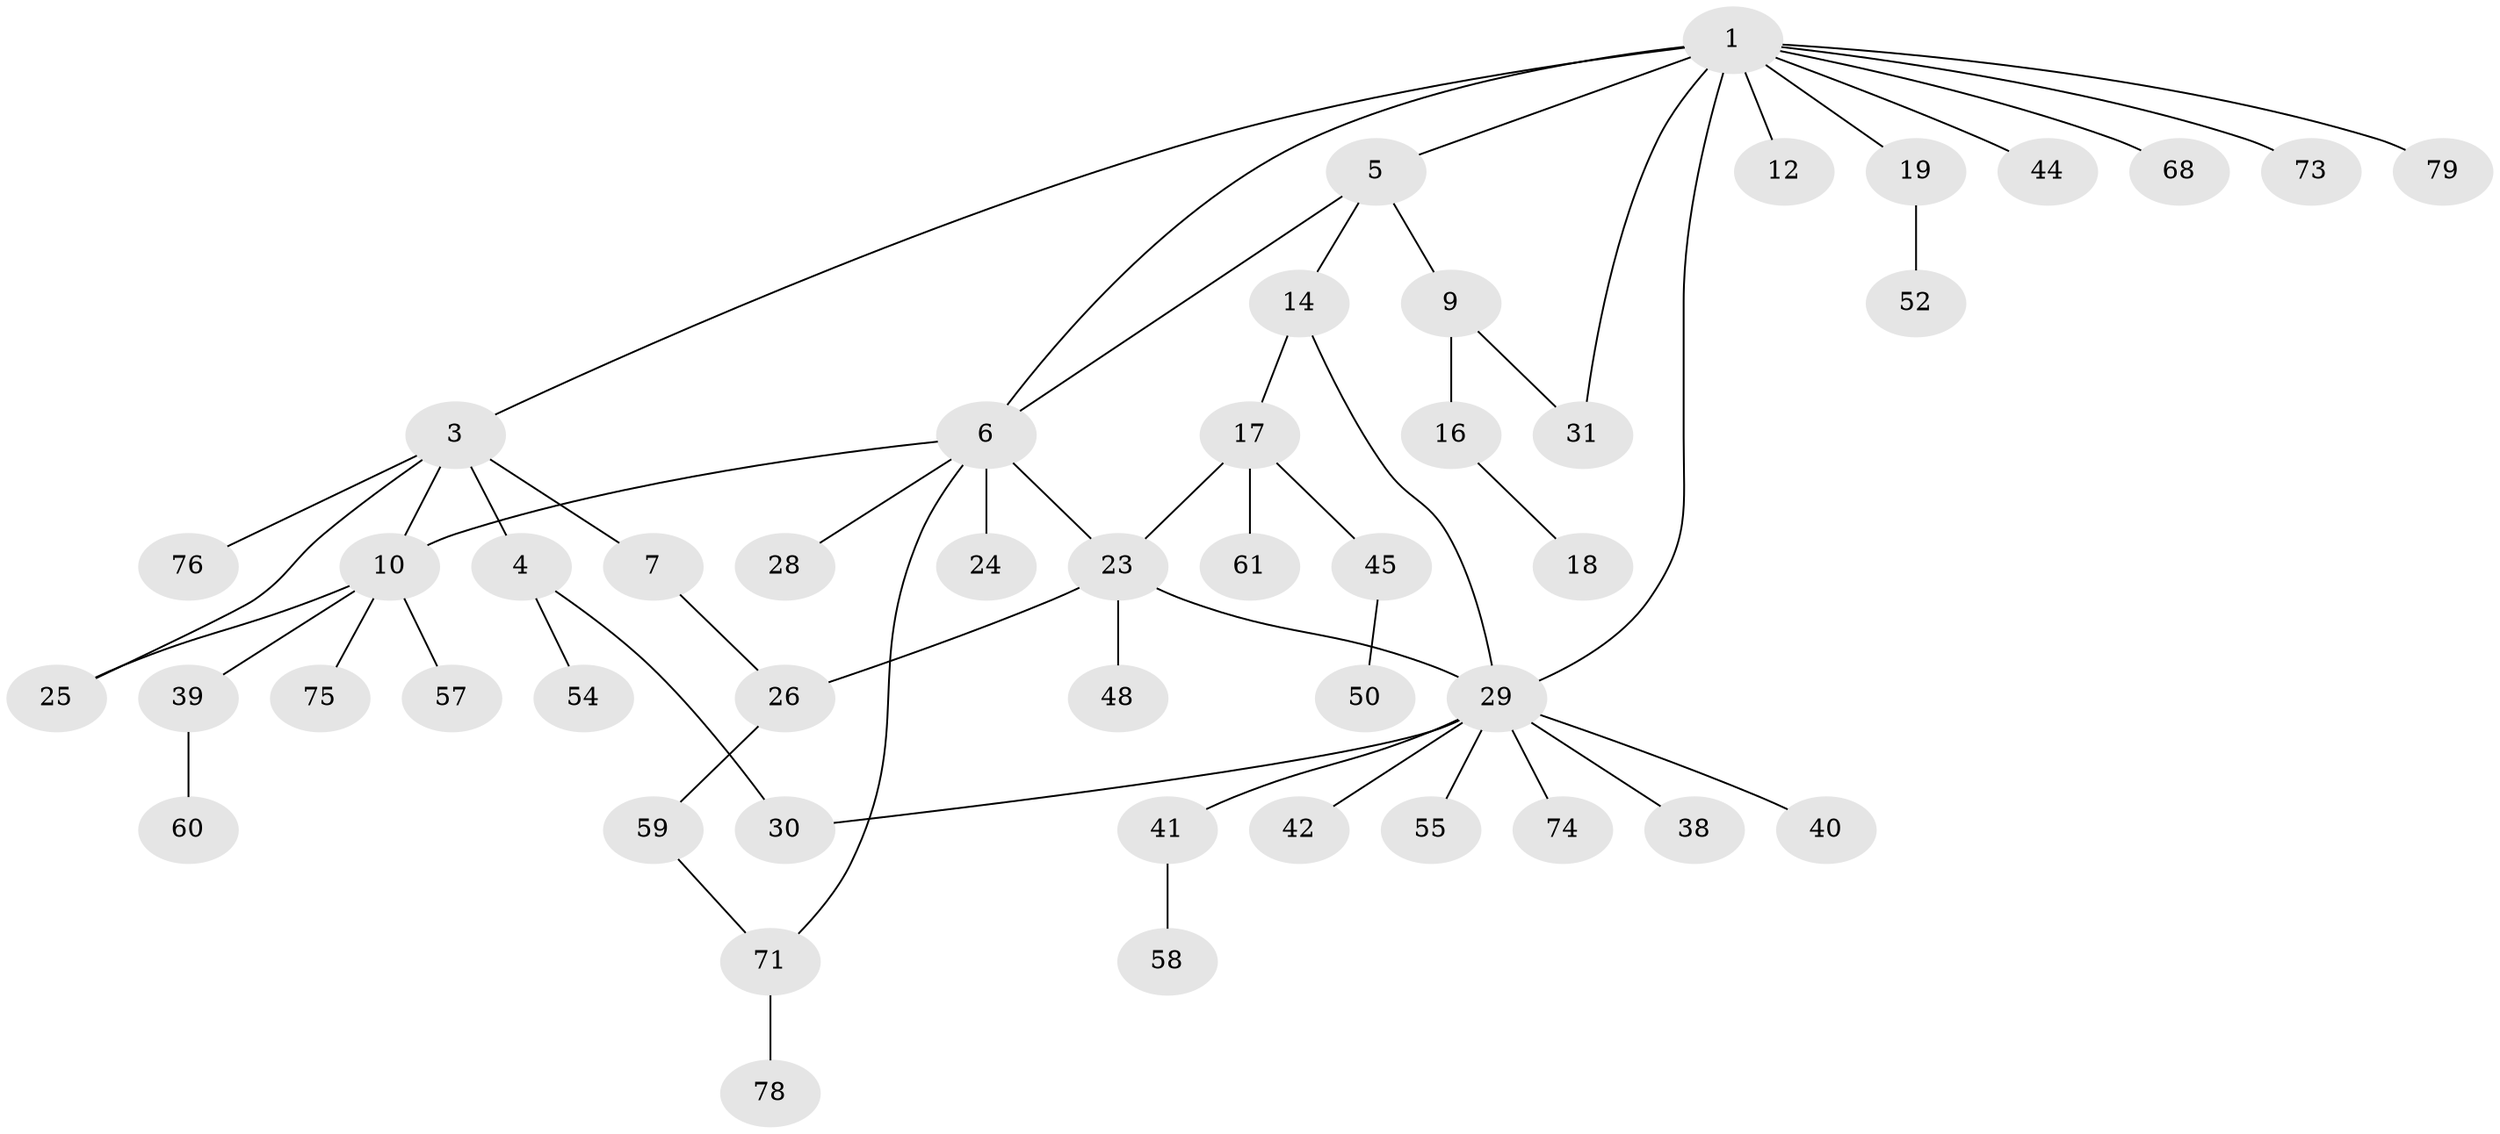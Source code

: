 // original degree distribution, {4: 0.10126582278481013, 5: 0.0379746835443038, 7: 0.0379746835443038, 3: 0.16455696202531644, 2: 0.26582278481012656, 1: 0.3924050632911392}
// Generated by graph-tools (version 1.1) at 2025/17/03/04/25 18:17:14]
// undirected, 47 vertices, 56 edges
graph export_dot {
graph [start="1"]
  node [color=gray90,style=filled];
  1 [super="+11+2"];
  3 [super="+21"];
  4;
  5;
  6 [super="+8+15+22"];
  7;
  9;
  10 [super="+47+13+67"];
  12 [super="+49"];
  14 [super="+53"];
  16;
  17 [super="+46"];
  18 [super="+63"];
  19 [super="+72"];
  23 [super="+64+33"];
  24 [super="+27+69"];
  25;
  26 [super="+51"];
  28 [super="+77"];
  29 [super="+34+43+37"];
  30;
  31 [super="+70"];
  38;
  39 [super="+56"];
  40;
  41;
  42;
  44;
  45;
  48;
  50;
  52;
  54;
  55;
  57 [super="+65"];
  58;
  59;
  60;
  61;
  68;
  71;
  73;
  74;
  75;
  76;
  78;
  79;
  1 -- 3;
  1 -- 29 [weight=2];
  1 -- 19;
  1 -- 68;
  1 -- 73;
  1 -- 44;
  1 -- 79;
  1 -- 6;
  1 -- 5;
  1 -- 12;
  1 -- 31;
  3 -- 4;
  3 -- 7;
  3 -- 76;
  3 -- 10;
  3 -- 25;
  4 -- 30;
  4 -- 54;
  5 -- 6;
  5 -- 9;
  5 -- 14;
  6 -- 24;
  6 -- 10;
  6 -- 71;
  6 -- 28;
  6 -- 23;
  7 -- 26;
  9 -- 16;
  9 -- 31;
  10 -- 25;
  10 -- 39;
  10 -- 57;
  10 -- 75;
  14 -- 17 [weight=2];
  14 -- 29;
  16 -- 18;
  17 -- 45;
  17 -- 61;
  17 -- 23;
  19 -- 52;
  23 -- 48;
  23 -- 29;
  23 -- 26;
  26 -- 59;
  29 -- 41;
  29 -- 55;
  29 -- 40;
  29 -- 74;
  29 -- 38;
  29 -- 42;
  29 -- 30;
  39 -- 60;
  41 -- 58;
  45 -- 50;
  59 -- 71;
  71 -- 78;
}
